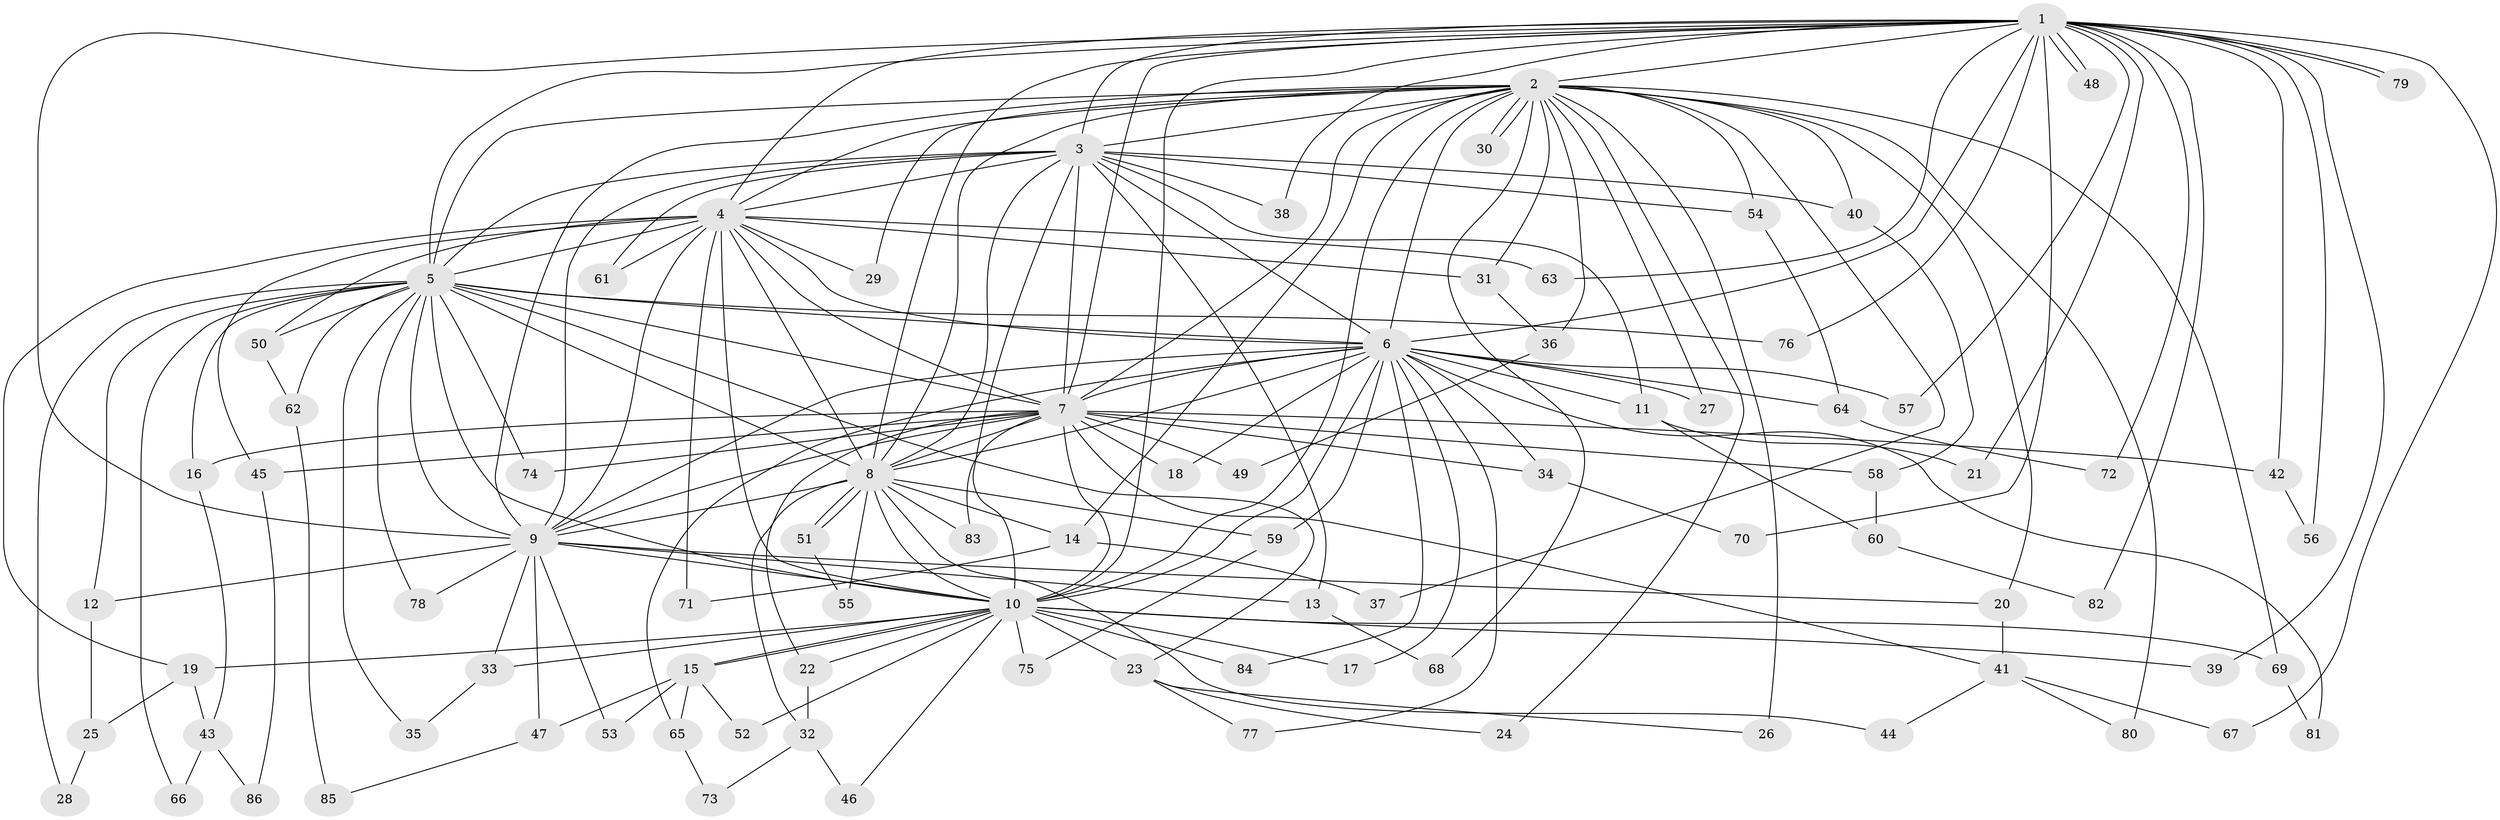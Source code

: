 // Generated by graph-tools (version 1.1) at 2025/25/03/09/25 03:25:47]
// undirected, 86 vertices, 197 edges
graph export_dot {
graph [start="1"]
  node [color=gray90,style=filled];
  1;
  2;
  3;
  4;
  5;
  6;
  7;
  8;
  9;
  10;
  11;
  12;
  13;
  14;
  15;
  16;
  17;
  18;
  19;
  20;
  21;
  22;
  23;
  24;
  25;
  26;
  27;
  28;
  29;
  30;
  31;
  32;
  33;
  34;
  35;
  36;
  37;
  38;
  39;
  40;
  41;
  42;
  43;
  44;
  45;
  46;
  47;
  48;
  49;
  50;
  51;
  52;
  53;
  54;
  55;
  56;
  57;
  58;
  59;
  60;
  61;
  62;
  63;
  64;
  65;
  66;
  67;
  68;
  69;
  70;
  71;
  72;
  73;
  74;
  75;
  76;
  77;
  78;
  79;
  80;
  81;
  82;
  83;
  84;
  85;
  86;
  1 -- 2;
  1 -- 3;
  1 -- 4;
  1 -- 5;
  1 -- 6;
  1 -- 7;
  1 -- 8;
  1 -- 9;
  1 -- 10;
  1 -- 21;
  1 -- 38;
  1 -- 39;
  1 -- 42;
  1 -- 48;
  1 -- 48;
  1 -- 56;
  1 -- 57;
  1 -- 63;
  1 -- 67;
  1 -- 70;
  1 -- 72;
  1 -- 76;
  1 -- 79;
  1 -- 79;
  1 -- 82;
  2 -- 3;
  2 -- 4;
  2 -- 5;
  2 -- 6;
  2 -- 7;
  2 -- 8;
  2 -- 9;
  2 -- 10;
  2 -- 14;
  2 -- 20;
  2 -- 24;
  2 -- 26;
  2 -- 27;
  2 -- 29;
  2 -- 30;
  2 -- 30;
  2 -- 31;
  2 -- 36;
  2 -- 37;
  2 -- 40;
  2 -- 54;
  2 -- 68;
  2 -- 69;
  2 -- 80;
  3 -- 4;
  3 -- 5;
  3 -- 6;
  3 -- 7;
  3 -- 8;
  3 -- 9;
  3 -- 10;
  3 -- 11;
  3 -- 13;
  3 -- 38;
  3 -- 40;
  3 -- 54;
  3 -- 61;
  4 -- 5;
  4 -- 6;
  4 -- 7;
  4 -- 8;
  4 -- 9;
  4 -- 10;
  4 -- 19;
  4 -- 29;
  4 -- 31;
  4 -- 45;
  4 -- 50;
  4 -- 61;
  4 -- 63;
  4 -- 71;
  5 -- 6;
  5 -- 7;
  5 -- 8;
  5 -- 9;
  5 -- 10;
  5 -- 12;
  5 -- 16;
  5 -- 23;
  5 -- 28;
  5 -- 35;
  5 -- 50;
  5 -- 62;
  5 -- 66;
  5 -- 74;
  5 -- 76;
  5 -- 78;
  6 -- 7;
  6 -- 8;
  6 -- 9;
  6 -- 10;
  6 -- 11;
  6 -- 17;
  6 -- 18;
  6 -- 27;
  6 -- 34;
  6 -- 57;
  6 -- 59;
  6 -- 64;
  6 -- 65;
  6 -- 77;
  6 -- 81;
  6 -- 84;
  7 -- 8;
  7 -- 9;
  7 -- 10;
  7 -- 16;
  7 -- 18;
  7 -- 22;
  7 -- 34;
  7 -- 41;
  7 -- 42;
  7 -- 45;
  7 -- 49;
  7 -- 58;
  7 -- 74;
  7 -- 83;
  8 -- 9;
  8 -- 10;
  8 -- 14;
  8 -- 32;
  8 -- 44;
  8 -- 51;
  8 -- 51;
  8 -- 55;
  8 -- 59;
  8 -- 83;
  9 -- 10;
  9 -- 12;
  9 -- 13;
  9 -- 20;
  9 -- 33;
  9 -- 47;
  9 -- 53;
  9 -- 78;
  10 -- 15;
  10 -- 15;
  10 -- 17;
  10 -- 19;
  10 -- 22;
  10 -- 23;
  10 -- 33;
  10 -- 39;
  10 -- 46;
  10 -- 52;
  10 -- 69;
  10 -- 75;
  10 -- 84;
  11 -- 21;
  11 -- 60;
  12 -- 25;
  13 -- 68;
  14 -- 37;
  14 -- 71;
  15 -- 47;
  15 -- 52;
  15 -- 53;
  15 -- 65;
  16 -- 43;
  19 -- 25;
  19 -- 43;
  20 -- 41;
  22 -- 32;
  23 -- 24;
  23 -- 26;
  23 -- 77;
  25 -- 28;
  31 -- 36;
  32 -- 46;
  32 -- 73;
  33 -- 35;
  34 -- 70;
  36 -- 49;
  40 -- 58;
  41 -- 44;
  41 -- 67;
  41 -- 80;
  42 -- 56;
  43 -- 66;
  43 -- 86;
  45 -- 86;
  47 -- 85;
  50 -- 62;
  51 -- 55;
  54 -- 64;
  58 -- 60;
  59 -- 75;
  60 -- 82;
  62 -- 85;
  64 -- 72;
  65 -- 73;
  69 -- 81;
}
